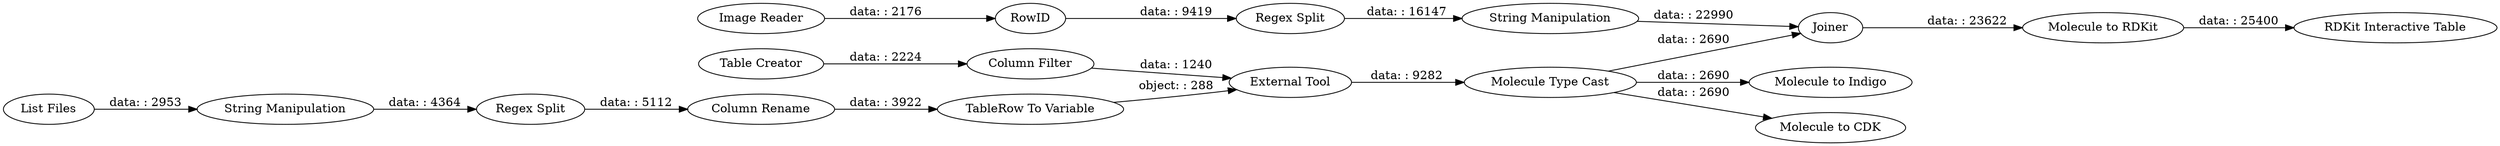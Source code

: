 digraph {
	"-3276537799248337517_1" [label="External Tool"]
	"-3276537799248337517_5" [label="Molecule Type Cast"]
	"-3276537799248337517_17" [label=RowID]
	"-3276537799248337517_9" [label="List Files"]
	"-3276537799248337517_3" [label="Column Filter"]
	"-3276537799248337517_20" [label=Joiner]
	"-3276537799248337517_8" [label="Molecule to Indigo"]
	"-3276537799248337517_6" [label="Molecule to CDK"]
	"-3276537799248337517_14" [label="Regex Split"]
	"-3276537799248337517_10" [label="TableRow To Variable"]
	"-3276537799248337517_12" [label="Table Creator"]
	"-3276537799248337517_15" [label="Column Rename"]
	"-3276537799248337517_18" [label="Regex Split"]
	"-3276537799248337517_21" [label="RDKit Interactive Table"]
	"-3276537799248337517_16" [label="Image Reader"]
	"-3276537799248337517_7" [label="Molecule to RDKit"]
	"-3276537799248337517_11" [label="String Manipulation"]
	"-3276537799248337517_19" [label="String Manipulation"]
	"-3276537799248337517_20" -> "-3276537799248337517_7" [label="data: : 23622"]
	"-3276537799248337517_5" -> "-3276537799248337517_20" [label="data: : 2690"]
	"-3276537799248337517_19" -> "-3276537799248337517_20" [label="data: : 22990"]
	"-3276537799248337517_1" -> "-3276537799248337517_5" [label="data: : 9282"]
	"-3276537799248337517_3" -> "-3276537799248337517_1" [label="data: : 1240"]
	"-3276537799248337517_15" -> "-3276537799248337517_10" [label="data: : 3922"]
	"-3276537799248337517_5" -> "-3276537799248337517_6" [label="data: : 2690"]
	"-3276537799248337517_5" -> "-3276537799248337517_8" [label="data: : 2690"]
	"-3276537799248337517_11" -> "-3276537799248337517_14" [label="data: : 4364"]
	"-3276537799248337517_7" -> "-3276537799248337517_21" [label="data: : 25400"]
	"-3276537799248337517_16" -> "-3276537799248337517_17" [label="data: : 2176"]
	"-3276537799248337517_9" -> "-3276537799248337517_11" [label="data: : 2953"]
	"-3276537799248337517_12" -> "-3276537799248337517_3" [label="data: : 2224"]
	"-3276537799248337517_10" -> "-3276537799248337517_1" [label="object: : 288"]
	"-3276537799248337517_17" -> "-3276537799248337517_18" [label="data: : 9419"]
	"-3276537799248337517_18" -> "-3276537799248337517_19" [label="data: : 16147"]
	"-3276537799248337517_14" -> "-3276537799248337517_15" [label="data: : 5112"]
	rankdir=LR
}
